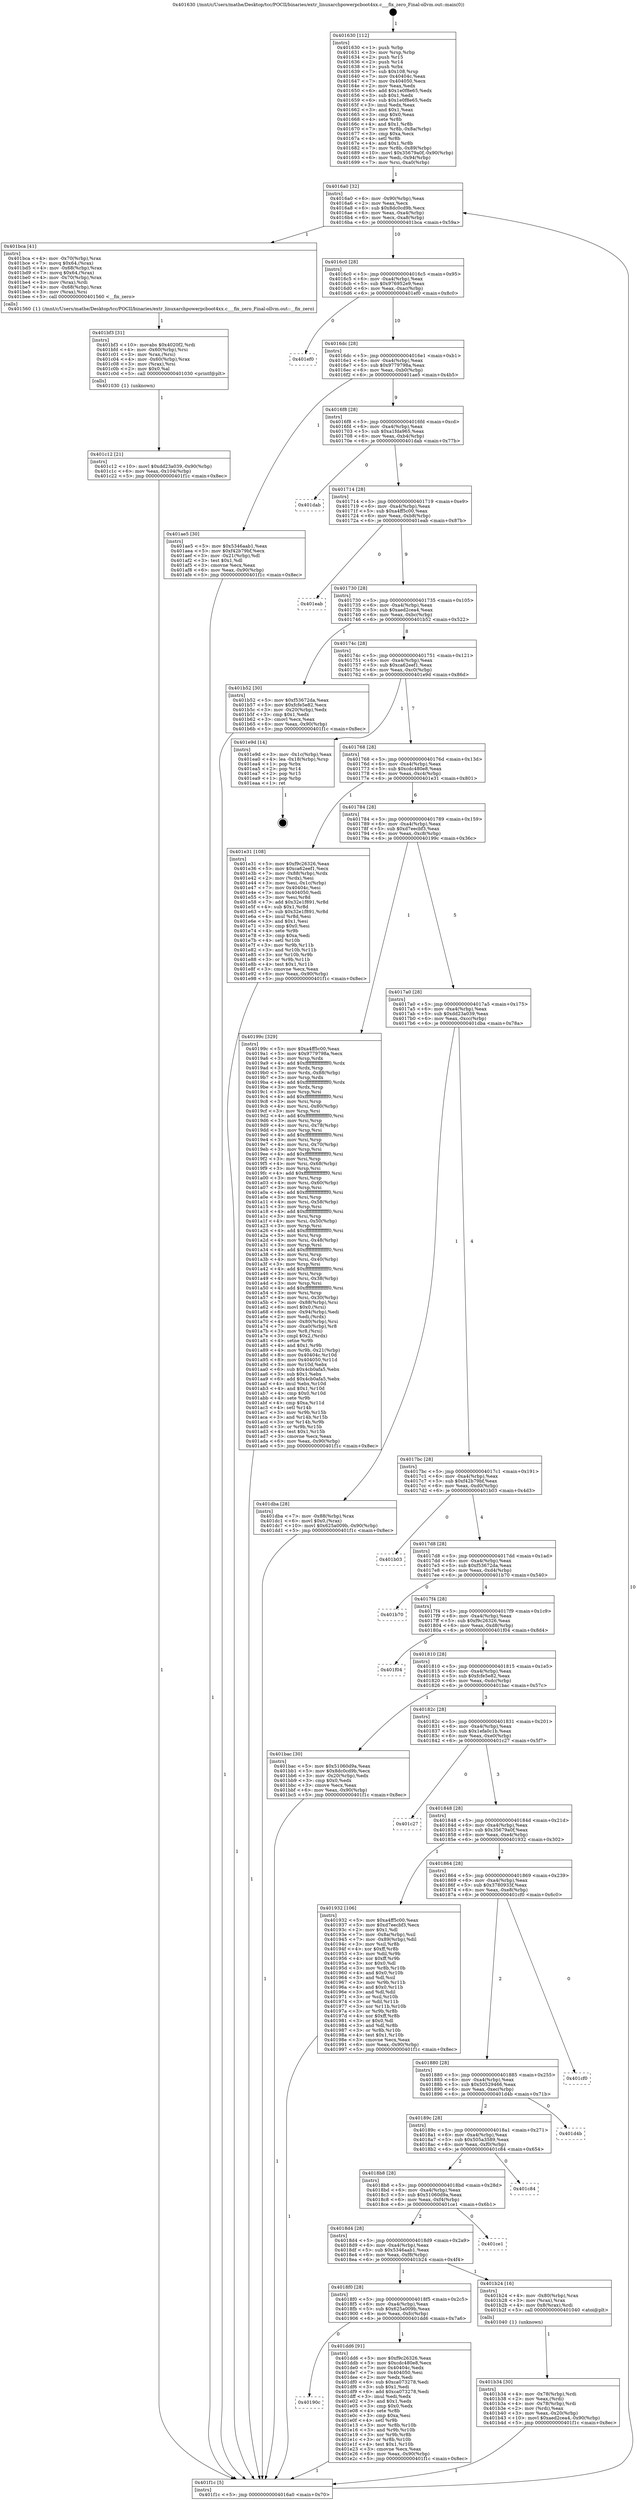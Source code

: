 digraph "0x401630" {
  label = "0x401630 (/mnt/c/Users/mathe/Desktop/tcc/POCII/binaries/extr_linuxarchpowerpcboot4xx.c___fix_zero_Final-ollvm.out::main(0))"
  labelloc = "t"
  node[shape=record]

  Entry [label="",width=0.3,height=0.3,shape=circle,fillcolor=black,style=filled]
  "0x4016a0" [label="{
     0x4016a0 [32]\l
     | [instrs]\l
     &nbsp;&nbsp;0x4016a0 \<+6\>: mov -0x90(%rbp),%eax\l
     &nbsp;&nbsp;0x4016a6 \<+2\>: mov %eax,%ecx\l
     &nbsp;&nbsp;0x4016a8 \<+6\>: sub $0x8dc0cd9b,%ecx\l
     &nbsp;&nbsp;0x4016ae \<+6\>: mov %eax,-0xa4(%rbp)\l
     &nbsp;&nbsp;0x4016b4 \<+6\>: mov %ecx,-0xa8(%rbp)\l
     &nbsp;&nbsp;0x4016ba \<+6\>: je 0000000000401bca \<main+0x59a\>\l
  }"]
  "0x401bca" [label="{
     0x401bca [41]\l
     | [instrs]\l
     &nbsp;&nbsp;0x401bca \<+4\>: mov -0x70(%rbp),%rax\l
     &nbsp;&nbsp;0x401bce \<+7\>: movq $0x64,(%rax)\l
     &nbsp;&nbsp;0x401bd5 \<+4\>: mov -0x68(%rbp),%rax\l
     &nbsp;&nbsp;0x401bd9 \<+7\>: movq $0x64,(%rax)\l
     &nbsp;&nbsp;0x401be0 \<+4\>: mov -0x70(%rbp),%rax\l
     &nbsp;&nbsp;0x401be4 \<+3\>: mov (%rax),%rdi\l
     &nbsp;&nbsp;0x401be7 \<+4\>: mov -0x68(%rbp),%rax\l
     &nbsp;&nbsp;0x401beb \<+3\>: mov (%rax),%rsi\l
     &nbsp;&nbsp;0x401bee \<+5\>: call 0000000000401560 \<__fix_zero\>\l
     | [calls]\l
     &nbsp;&nbsp;0x401560 \{1\} (/mnt/c/Users/mathe/Desktop/tcc/POCII/binaries/extr_linuxarchpowerpcboot4xx.c___fix_zero_Final-ollvm.out::__fix_zero)\l
  }"]
  "0x4016c0" [label="{
     0x4016c0 [28]\l
     | [instrs]\l
     &nbsp;&nbsp;0x4016c0 \<+5\>: jmp 00000000004016c5 \<main+0x95\>\l
     &nbsp;&nbsp;0x4016c5 \<+6\>: mov -0xa4(%rbp),%eax\l
     &nbsp;&nbsp;0x4016cb \<+5\>: sub $0x976952e9,%eax\l
     &nbsp;&nbsp;0x4016d0 \<+6\>: mov %eax,-0xac(%rbp)\l
     &nbsp;&nbsp;0x4016d6 \<+6\>: je 0000000000401ef0 \<main+0x8c0\>\l
  }"]
  Exit [label="",width=0.3,height=0.3,shape=circle,fillcolor=black,style=filled,peripheries=2]
  "0x401ef0" [label="{
     0x401ef0\l
  }", style=dashed]
  "0x4016dc" [label="{
     0x4016dc [28]\l
     | [instrs]\l
     &nbsp;&nbsp;0x4016dc \<+5\>: jmp 00000000004016e1 \<main+0xb1\>\l
     &nbsp;&nbsp;0x4016e1 \<+6\>: mov -0xa4(%rbp),%eax\l
     &nbsp;&nbsp;0x4016e7 \<+5\>: sub $0x9779798a,%eax\l
     &nbsp;&nbsp;0x4016ec \<+6\>: mov %eax,-0xb0(%rbp)\l
     &nbsp;&nbsp;0x4016f2 \<+6\>: je 0000000000401ae5 \<main+0x4b5\>\l
  }"]
  "0x40190c" [label="{
     0x40190c\l
  }", style=dashed]
  "0x401ae5" [label="{
     0x401ae5 [30]\l
     | [instrs]\l
     &nbsp;&nbsp;0x401ae5 \<+5\>: mov $0x5346aab1,%eax\l
     &nbsp;&nbsp;0x401aea \<+5\>: mov $0xf42b79bf,%ecx\l
     &nbsp;&nbsp;0x401aef \<+3\>: mov -0x21(%rbp),%dl\l
     &nbsp;&nbsp;0x401af2 \<+3\>: test $0x1,%dl\l
     &nbsp;&nbsp;0x401af5 \<+3\>: cmovne %ecx,%eax\l
     &nbsp;&nbsp;0x401af8 \<+6\>: mov %eax,-0x90(%rbp)\l
     &nbsp;&nbsp;0x401afe \<+5\>: jmp 0000000000401f1c \<main+0x8ec\>\l
  }"]
  "0x4016f8" [label="{
     0x4016f8 [28]\l
     | [instrs]\l
     &nbsp;&nbsp;0x4016f8 \<+5\>: jmp 00000000004016fd \<main+0xcd\>\l
     &nbsp;&nbsp;0x4016fd \<+6\>: mov -0xa4(%rbp),%eax\l
     &nbsp;&nbsp;0x401703 \<+5\>: sub $0xa1fda965,%eax\l
     &nbsp;&nbsp;0x401708 \<+6\>: mov %eax,-0xb4(%rbp)\l
     &nbsp;&nbsp;0x40170e \<+6\>: je 0000000000401dab \<main+0x77b\>\l
  }"]
  "0x401dd6" [label="{
     0x401dd6 [91]\l
     | [instrs]\l
     &nbsp;&nbsp;0x401dd6 \<+5\>: mov $0xf9c26326,%eax\l
     &nbsp;&nbsp;0x401ddb \<+5\>: mov $0xcdc480e8,%ecx\l
     &nbsp;&nbsp;0x401de0 \<+7\>: mov 0x40404c,%edx\l
     &nbsp;&nbsp;0x401de7 \<+7\>: mov 0x404050,%esi\l
     &nbsp;&nbsp;0x401dee \<+2\>: mov %edx,%edi\l
     &nbsp;&nbsp;0x401df0 \<+6\>: sub $0xca073278,%edi\l
     &nbsp;&nbsp;0x401df6 \<+3\>: sub $0x1,%edi\l
     &nbsp;&nbsp;0x401df9 \<+6\>: add $0xca073278,%edi\l
     &nbsp;&nbsp;0x401dff \<+3\>: imul %edi,%edx\l
     &nbsp;&nbsp;0x401e02 \<+3\>: and $0x1,%edx\l
     &nbsp;&nbsp;0x401e05 \<+3\>: cmp $0x0,%edx\l
     &nbsp;&nbsp;0x401e08 \<+4\>: sete %r8b\l
     &nbsp;&nbsp;0x401e0c \<+3\>: cmp $0xa,%esi\l
     &nbsp;&nbsp;0x401e0f \<+4\>: setl %r9b\l
     &nbsp;&nbsp;0x401e13 \<+3\>: mov %r8b,%r10b\l
     &nbsp;&nbsp;0x401e16 \<+3\>: and %r9b,%r10b\l
     &nbsp;&nbsp;0x401e19 \<+3\>: xor %r9b,%r8b\l
     &nbsp;&nbsp;0x401e1c \<+3\>: or %r8b,%r10b\l
     &nbsp;&nbsp;0x401e1f \<+4\>: test $0x1,%r10b\l
     &nbsp;&nbsp;0x401e23 \<+3\>: cmovne %ecx,%eax\l
     &nbsp;&nbsp;0x401e26 \<+6\>: mov %eax,-0x90(%rbp)\l
     &nbsp;&nbsp;0x401e2c \<+5\>: jmp 0000000000401f1c \<main+0x8ec\>\l
  }"]
  "0x401dab" [label="{
     0x401dab\l
  }", style=dashed]
  "0x401714" [label="{
     0x401714 [28]\l
     | [instrs]\l
     &nbsp;&nbsp;0x401714 \<+5\>: jmp 0000000000401719 \<main+0xe9\>\l
     &nbsp;&nbsp;0x401719 \<+6\>: mov -0xa4(%rbp),%eax\l
     &nbsp;&nbsp;0x40171f \<+5\>: sub $0xa4ff5c00,%eax\l
     &nbsp;&nbsp;0x401724 \<+6\>: mov %eax,-0xb8(%rbp)\l
     &nbsp;&nbsp;0x40172a \<+6\>: je 0000000000401eab \<main+0x87b\>\l
  }"]
  "0x401c12" [label="{
     0x401c12 [21]\l
     | [instrs]\l
     &nbsp;&nbsp;0x401c12 \<+10\>: movl $0xdd23a039,-0x90(%rbp)\l
     &nbsp;&nbsp;0x401c1c \<+6\>: mov %eax,-0x104(%rbp)\l
     &nbsp;&nbsp;0x401c22 \<+5\>: jmp 0000000000401f1c \<main+0x8ec\>\l
  }"]
  "0x401eab" [label="{
     0x401eab\l
  }", style=dashed]
  "0x401730" [label="{
     0x401730 [28]\l
     | [instrs]\l
     &nbsp;&nbsp;0x401730 \<+5\>: jmp 0000000000401735 \<main+0x105\>\l
     &nbsp;&nbsp;0x401735 \<+6\>: mov -0xa4(%rbp),%eax\l
     &nbsp;&nbsp;0x40173b \<+5\>: sub $0xaed2cea4,%eax\l
     &nbsp;&nbsp;0x401740 \<+6\>: mov %eax,-0xbc(%rbp)\l
     &nbsp;&nbsp;0x401746 \<+6\>: je 0000000000401b52 \<main+0x522\>\l
  }"]
  "0x401bf3" [label="{
     0x401bf3 [31]\l
     | [instrs]\l
     &nbsp;&nbsp;0x401bf3 \<+10\>: movabs $0x4020f2,%rdi\l
     &nbsp;&nbsp;0x401bfd \<+4\>: mov -0x60(%rbp),%rsi\l
     &nbsp;&nbsp;0x401c01 \<+3\>: mov %rax,(%rsi)\l
     &nbsp;&nbsp;0x401c04 \<+4\>: mov -0x60(%rbp),%rax\l
     &nbsp;&nbsp;0x401c08 \<+3\>: mov (%rax),%rsi\l
     &nbsp;&nbsp;0x401c0b \<+2\>: mov $0x0,%al\l
     &nbsp;&nbsp;0x401c0d \<+5\>: call 0000000000401030 \<printf@plt\>\l
     | [calls]\l
     &nbsp;&nbsp;0x401030 \{1\} (unknown)\l
  }"]
  "0x401b52" [label="{
     0x401b52 [30]\l
     | [instrs]\l
     &nbsp;&nbsp;0x401b52 \<+5\>: mov $0xf53672da,%eax\l
     &nbsp;&nbsp;0x401b57 \<+5\>: mov $0xfcfe5e82,%ecx\l
     &nbsp;&nbsp;0x401b5c \<+3\>: mov -0x20(%rbp),%edx\l
     &nbsp;&nbsp;0x401b5f \<+3\>: cmp $0x1,%edx\l
     &nbsp;&nbsp;0x401b62 \<+3\>: cmovl %ecx,%eax\l
     &nbsp;&nbsp;0x401b65 \<+6\>: mov %eax,-0x90(%rbp)\l
     &nbsp;&nbsp;0x401b6b \<+5\>: jmp 0000000000401f1c \<main+0x8ec\>\l
  }"]
  "0x40174c" [label="{
     0x40174c [28]\l
     | [instrs]\l
     &nbsp;&nbsp;0x40174c \<+5\>: jmp 0000000000401751 \<main+0x121\>\l
     &nbsp;&nbsp;0x401751 \<+6\>: mov -0xa4(%rbp),%eax\l
     &nbsp;&nbsp;0x401757 \<+5\>: sub $0xca62eef1,%eax\l
     &nbsp;&nbsp;0x40175c \<+6\>: mov %eax,-0xc0(%rbp)\l
     &nbsp;&nbsp;0x401762 \<+6\>: je 0000000000401e9d \<main+0x86d\>\l
  }"]
  "0x401b34" [label="{
     0x401b34 [30]\l
     | [instrs]\l
     &nbsp;&nbsp;0x401b34 \<+4\>: mov -0x78(%rbp),%rdi\l
     &nbsp;&nbsp;0x401b38 \<+2\>: mov %eax,(%rdi)\l
     &nbsp;&nbsp;0x401b3a \<+4\>: mov -0x78(%rbp),%rdi\l
     &nbsp;&nbsp;0x401b3e \<+2\>: mov (%rdi),%eax\l
     &nbsp;&nbsp;0x401b40 \<+3\>: mov %eax,-0x20(%rbp)\l
     &nbsp;&nbsp;0x401b43 \<+10\>: movl $0xaed2cea4,-0x90(%rbp)\l
     &nbsp;&nbsp;0x401b4d \<+5\>: jmp 0000000000401f1c \<main+0x8ec\>\l
  }"]
  "0x401e9d" [label="{
     0x401e9d [14]\l
     | [instrs]\l
     &nbsp;&nbsp;0x401e9d \<+3\>: mov -0x1c(%rbp),%eax\l
     &nbsp;&nbsp;0x401ea0 \<+4\>: lea -0x18(%rbp),%rsp\l
     &nbsp;&nbsp;0x401ea4 \<+1\>: pop %rbx\l
     &nbsp;&nbsp;0x401ea5 \<+2\>: pop %r14\l
     &nbsp;&nbsp;0x401ea7 \<+2\>: pop %r15\l
     &nbsp;&nbsp;0x401ea9 \<+1\>: pop %rbp\l
     &nbsp;&nbsp;0x401eaa \<+1\>: ret\l
  }"]
  "0x401768" [label="{
     0x401768 [28]\l
     | [instrs]\l
     &nbsp;&nbsp;0x401768 \<+5\>: jmp 000000000040176d \<main+0x13d\>\l
     &nbsp;&nbsp;0x40176d \<+6\>: mov -0xa4(%rbp),%eax\l
     &nbsp;&nbsp;0x401773 \<+5\>: sub $0xcdc480e8,%eax\l
     &nbsp;&nbsp;0x401778 \<+6\>: mov %eax,-0xc4(%rbp)\l
     &nbsp;&nbsp;0x40177e \<+6\>: je 0000000000401e31 \<main+0x801\>\l
  }"]
  "0x4018f0" [label="{
     0x4018f0 [28]\l
     | [instrs]\l
     &nbsp;&nbsp;0x4018f0 \<+5\>: jmp 00000000004018f5 \<main+0x2c5\>\l
     &nbsp;&nbsp;0x4018f5 \<+6\>: mov -0xa4(%rbp),%eax\l
     &nbsp;&nbsp;0x4018fb \<+5\>: sub $0x625a009b,%eax\l
     &nbsp;&nbsp;0x401900 \<+6\>: mov %eax,-0xfc(%rbp)\l
     &nbsp;&nbsp;0x401906 \<+6\>: je 0000000000401dd6 \<main+0x7a6\>\l
  }"]
  "0x401e31" [label="{
     0x401e31 [108]\l
     | [instrs]\l
     &nbsp;&nbsp;0x401e31 \<+5\>: mov $0xf9c26326,%eax\l
     &nbsp;&nbsp;0x401e36 \<+5\>: mov $0xca62eef1,%ecx\l
     &nbsp;&nbsp;0x401e3b \<+7\>: mov -0x88(%rbp),%rdx\l
     &nbsp;&nbsp;0x401e42 \<+2\>: mov (%rdx),%esi\l
     &nbsp;&nbsp;0x401e44 \<+3\>: mov %esi,-0x1c(%rbp)\l
     &nbsp;&nbsp;0x401e47 \<+7\>: mov 0x40404c,%esi\l
     &nbsp;&nbsp;0x401e4e \<+7\>: mov 0x404050,%edi\l
     &nbsp;&nbsp;0x401e55 \<+3\>: mov %esi,%r8d\l
     &nbsp;&nbsp;0x401e58 \<+7\>: add $0x32e1f891,%r8d\l
     &nbsp;&nbsp;0x401e5f \<+4\>: sub $0x1,%r8d\l
     &nbsp;&nbsp;0x401e63 \<+7\>: sub $0x32e1f891,%r8d\l
     &nbsp;&nbsp;0x401e6a \<+4\>: imul %r8d,%esi\l
     &nbsp;&nbsp;0x401e6e \<+3\>: and $0x1,%esi\l
     &nbsp;&nbsp;0x401e71 \<+3\>: cmp $0x0,%esi\l
     &nbsp;&nbsp;0x401e74 \<+4\>: sete %r9b\l
     &nbsp;&nbsp;0x401e78 \<+3\>: cmp $0xa,%edi\l
     &nbsp;&nbsp;0x401e7b \<+4\>: setl %r10b\l
     &nbsp;&nbsp;0x401e7f \<+3\>: mov %r9b,%r11b\l
     &nbsp;&nbsp;0x401e82 \<+3\>: and %r10b,%r11b\l
     &nbsp;&nbsp;0x401e85 \<+3\>: xor %r10b,%r9b\l
     &nbsp;&nbsp;0x401e88 \<+3\>: or %r9b,%r11b\l
     &nbsp;&nbsp;0x401e8b \<+4\>: test $0x1,%r11b\l
     &nbsp;&nbsp;0x401e8f \<+3\>: cmovne %ecx,%eax\l
     &nbsp;&nbsp;0x401e92 \<+6\>: mov %eax,-0x90(%rbp)\l
     &nbsp;&nbsp;0x401e98 \<+5\>: jmp 0000000000401f1c \<main+0x8ec\>\l
  }"]
  "0x401784" [label="{
     0x401784 [28]\l
     | [instrs]\l
     &nbsp;&nbsp;0x401784 \<+5\>: jmp 0000000000401789 \<main+0x159\>\l
     &nbsp;&nbsp;0x401789 \<+6\>: mov -0xa4(%rbp),%eax\l
     &nbsp;&nbsp;0x40178f \<+5\>: sub $0xd7eecbf3,%eax\l
     &nbsp;&nbsp;0x401794 \<+6\>: mov %eax,-0xc8(%rbp)\l
     &nbsp;&nbsp;0x40179a \<+6\>: je 000000000040199c \<main+0x36c\>\l
  }"]
  "0x401b24" [label="{
     0x401b24 [16]\l
     | [instrs]\l
     &nbsp;&nbsp;0x401b24 \<+4\>: mov -0x80(%rbp),%rax\l
     &nbsp;&nbsp;0x401b28 \<+3\>: mov (%rax),%rax\l
     &nbsp;&nbsp;0x401b2b \<+4\>: mov 0x8(%rax),%rdi\l
     &nbsp;&nbsp;0x401b2f \<+5\>: call 0000000000401040 \<atoi@plt\>\l
     | [calls]\l
     &nbsp;&nbsp;0x401040 \{1\} (unknown)\l
  }"]
  "0x40199c" [label="{
     0x40199c [329]\l
     | [instrs]\l
     &nbsp;&nbsp;0x40199c \<+5\>: mov $0xa4ff5c00,%eax\l
     &nbsp;&nbsp;0x4019a1 \<+5\>: mov $0x9779798a,%ecx\l
     &nbsp;&nbsp;0x4019a6 \<+3\>: mov %rsp,%rdx\l
     &nbsp;&nbsp;0x4019a9 \<+4\>: add $0xfffffffffffffff0,%rdx\l
     &nbsp;&nbsp;0x4019ad \<+3\>: mov %rdx,%rsp\l
     &nbsp;&nbsp;0x4019b0 \<+7\>: mov %rdx,-0x88(%rbp)\l
     &nbsp;&nbsp;0x4019b7 \<+3\>: mov %rsp,%rdx\l
     &nbsp;&nbsp;0x4019ba \<+4\>: add $0xfffffffffffffff0,%rdx\l
     &nbsp;&nbsp;0x4019be \<+3\>: mov %rdx,%rsp\l
     &nbsp;&nbsp;0x4019c1 \<+3\>: mov %rsp,%rsi\l
     &nbsp;&nbsp;0x4019c4 \<+4\>: add $0xfffffffffffffff0,%rsi\l
     &nbsp;&nbsp;0x4019c8 \<+3\>: mov %rsi,%rsp\l
     &nbsp;&nbsp;0x4019cb \<+4\>: mov %rsi,-0x80(%rbp)\l
     &nbsp;&nbsp;0x4019cf \<+3\>: mov %rsp,%rsi\l
     &nbsp;&nbsp;0x4019d2 \<+4\>: add $0xfffffffffffffff0,%rsi\l
     &nbsp;&nbsp;0x4019d6 \<+3\>: mov %rsi,%rsp\l
     &nbsp;&nbsp;0x4019d9 \<+4\>: mov %rsi,-0x78(%rbp)\l
     &nbsp;&nbsp;0x4019dd \<+3\>: mov %rsp,%rsi\l
     &nbsp;&nbsp;0x4019e0 \<+4\>: add $0xfffffffffffffff0,%rsi\l
     &nbsp;&nbsp;0x4019e4 \<+3\>: mov %rsi,%rsp\l
     &nbsp;&nbsp;0x4019e7 \<+4\>: mov %rsi,-0x70(%rbp)\l
     &nbsp;&nbsp;0x4019eb \<+3\>: mov %rsp,%rsi\l
     &nbsp;&nbsp;0x4019ee \<+4\>: add $0xfffffffffffffff0,%rsi\l
     &nbsp;&nbsp;0x4019f2 \<+3\>: mov %rsi,%rsp\l
     &nbsp;&nbsp;0x4019f5 \<+4\>: mov %rsi,-0x68(%rbp)\l
     &nbsp;&nbsp;0x4019f9 \<+3\>: mov %rsp,%rsi\l
     &nbsp;&nbsp;0x4019fc \<+4\>: add $0xfffffffffffffff0,%rsi\l
     &nbsp;&nbsp;0x401a00 \<+3\>: mov %rsi,%rsp\l
     &nbsp;&nbsp;0x401a03 \<+4\>: mov %rsi,-0x60(%rbp)\l
     &nbsp;&nbsp;0x401a07 \<+3\>: mov %rsp,%rsi\l
     &nbsp;&nbsp;0x401a0a \<+4\>: add $0xfffffffffffffff0,%rsi\l
     &nbsp;&nbsp;0x401a0e \<+3\>: mov %rsi,%rsp\l
     &nbsp;&nbsp;0x401a11 \<+4\>: mov %rsi,-0x58(%rbp)\l
     &nbsp;&nbsp;0x401a15 \<+3\>: mov %rsp,%rsi\l
     &nbsp;&nbsp;0x401a18 \<+4\>: add $0xfffffffffffffff0,%rsi\l
     &nbsp;&nbsp;0x401a1c \<+3\>: mov %rsi,%rsp\l
     &nbsp;&nbsp;0x401a1f \<+4\>: mov %rsi,-0x50(%rbp)\l
     &nbsp;&nbsp;0x401a23 \<+3\>: mov %rsp,%rsi\l
     &nbsp;&nbsp;0x401a26 \<+4\>: add $0xfffffffffffffff0,%rsi\l
     &nbsp;&nbsp;0x401a2a \<+3\>: mov %rsi,%rsp\l
     &nbsp;&nbsp;0x401a2d \<+4\>: mov %rsi,-0x48(%rbp)\l
     &nbsp;&nbsp;0x401a31 \<+3\>: mov %rsp,%rsi\l
     &nbsp;&nbsp;0x401a34 \<+4\>: add $0xfffffffffffffff0,%rsi\l
     &nbsp;&nbsp;0x401a38 \<+3\>: mov %rsi,%rsp\l
     &nbsp;&nbsp;0x401a3b \<+4\>: mov %rsi,-0x40(%rbp)\l
     &nbsp;&nbsp;0x401a3f \<+3\>: mov %rsp,%rsi\l
     &nbsp;&nbsp;0x401a42 \<+4\>: add $0xfffffffffffffff0,%rsi\l
     &nbsp;&nbsp;0x401a46 \<+3\>: mov %rsi,%rsp\l
     &nbsp;&nbsp;0x401a49 \<+4\>: mov %rsi,-0x38(%rbp)\l
     &nbsp;&nbsp;0x401a4d \<+3\>: mov %rsp,%rsi\l
     &nbsp;&nbsp;0x401a50 \<+4\>: add $0xfffffffffffffff0,%rsi\l
     &nbsp;&nbsp;0x401a54 \<+3\>: mov %rsi,%rsp\l
     &nbsp;&nbsp;0x401a57 \<+4\>: mov %rsi,-0x30(%rbp)\l
     &nbsp;&nbsp;0x401a5b \<+7\>: mov -0x88(%rbp),%rsi\l
     &nbsp;&nbsp;0x401a62 \<+6\>: movl $0x0,(%rsi)\l
     &nbsp;&nbsp;0x401a68 \<+6\>: mov -0x94(%rbp),%edi\l
     &nbsp;&nbsp;0x401a6e \<+2\>: mov %edi,(%rdx)\l
     &nbsp;&nbsp;0x401a70 \<+4\>: mov -0x80(%rbp),%rsi\l
     &nbsp;&nbsp;0x401a74 \<+7\>: mov -0xa0(%rbp),%r8\l
     &nbsp;&nbsp;0x401a7b \<+3\>: mov %r8,(%rsi)\l
     &nbsp;&nbsp;0x401a7e \<+3\>: cmpl $0x2,(%rdx)\l
     &nbsp;&nbsp;0x401a81 \<+4\>: setne %r9b\l
     &nbsp;&nbsp;0x401a85 \<+4\>: and $0x1,%r9b\l
     &nbsp;&nbsp;0x401a89 \<+4\>: mov %r9b,-0x21(%rbp)\l
     &nbsp;&nbsp;0x401a8d \<+8\>: mov 0x40404c,%r10d\l
     &nbsp;&nbsp;0x401a95 \<+8\>: mov 0x404050,%r11d\l
     &nbsp;&nbsp;0x401a9d \<+3\>: mov %r10d,%ebx\l
     &nbsp;&nbsp;0x401aa0 \<+6\>: sub $0x4cb0afa5,%ebx\l
     &nbsp;&nbsp;0x401aa6 \<+3\>: sub $0x1,%ebx\l
     &nbsp;&nbsp;0x401aa9 \<+6\>: add $0x4cb0afa5,%ebx\l
     &nbsp;&nbsp;0x401aaf \<+4\>: imul %ebx,%r10d\l
     &nbsp;&nbsp;0x401ab3 \<+4\>: and $0x1,%r10d\l
     &nbsp;&nbsp;0x401ab7 \<+4\>: cmp $0x0,%r10d\l
     &nbsp;&nbsp;0x401abb \<+4\>: sete %r9b\l
     &nbsp;&nbsp;0x401abf \<+4\>: cmp $0xa,%r11d\l
     &nbsp;&nbsp;0x401ac3 \<+4\>: setl %r14b\l
     &nbsp;&nbsp;0x401ac7 \<+3\>: mov %r9b,%r15b\l
     &nbsp;&nbsp;0x401aca \<+3\>: and %r14b,%r15b\l
     &nbsp;&nbsp;0x401acd \<+3\>: xor %r14b,%r9b\l
     &nbsp;&nbsp;0x401ad0 \<+3\>: or %r9b,%r15b\l
     &nbsp;&nbsp;0x401ad3 \<+4\>: test $0x1,%r15b\l
     &nbsp;&nbsp;0x401ad7 \<+3\>: cmovne %ecx,%eax\l
     &nbsp;&nbsp;0x401ada \<+6\>: mov %eax,-0x90(%rbp)\l
     &nbsp;&nbsp;0x401ae0 \<+5\>: jmp 0000000000401f1c \<main+0x8ec\>\l
  }"]
  "0x4017a0" [label="{
     0x4017a0 [28]\l
     | [instrs]\l
     &nbsp;&nbsp;0x4017a0 \<+5\>: jmp 00000000004017a5 \<main+0x175\>\l
     &nbsp;&nbsp;0x4017a5 \<+6\>: mov -0xa4(%rbp),%eax\l
     &nbsp;&nbsp;0x4017ab \<+5\>: sub $0xdd23a039,%eax\l
     &nbsp;&nbsp;0x4017b0 \<+6\>: mov %eax,-0xcc(%rbp)\l
     &nbsp;&nbsp;0x4017b6 \<+6\>: je 0000000000401dba \<main+0x78a\>\l
  }"]
  "0x4018d4" [label="{
     0x4018d4 [28]\l
     | [instrs]\l
     &nbsp;&nbsp;0x4018d4 \<+5\>: jmp 00000000004018d9 \<main+0x2a9\>\l
     &nbsp;&nbsp;0x4018d9 \<+6\>: mov -0xa4(%rbp),%eax\l
     &nbsp;&nbsp;0x4018df \<+5\>: sub $0x5346aab1,%eax\l
     &nbsp;&nbsp;0x4018e4 \<+6\>: mov %eax,-0xf8(%rbp)\l
     &nbsp;&nbsp;0x4018ea \<+6\>: je 0000000000401b24 \<main+0x4f4\>\l
  }"]
  "0x401dba" [label="{
     0x401dba [28]\l
     | [instrs]\l
     &nbsp;&nbsp;0x401dba \<+7\>: mov -0x88(%rbp),%rax\l
     &nbsp;&nbsp;0x401dc1 \<+6\>: movl $0x0,(%rax)\l
     &nbsp;&nbsp;0x401dc7 \<+10\>: movl $0x625a009b,-0x90(%rbp)\l
     &nbsp;&nbsp;0x401dd1 \<+5\>: jmp 0000000000401f1c \<main+0x8ec\>\l
  }"]
  "0x4017bc" [label="{
     0x4017bc [28]\l
     | [instrs]\l
     &nbsp;&nbsp;0x4017bc \<+5\>: jmp 00000000004017c1 \<main+0x191\>\l
     &nbsp;&nbsp;0x4017c1 \<+6\>: mov -0xa4(%rbp),%eax\l
     &nbsp;&nbsp;0x4017c7 \<+5\>: sub $0xf42b79bf,%eax\l
     &nbsp;&nbsp;0x4017cc \<+6\>: mov %eax,-0xd0(%rbp)\l
     &nbsp;&nbsp;0x4017d2 \<+6\>: je 0000000000401b03 \<main+0x4d3\>\l
  }"]
  "0x401ce1" [label="{
     0x401ce1\l
  }", style=dashed]
  "0x401b03" [label="{
     0x401b03\l
  }", style=dashed]
  "0x4017d8" [label="{
     0x4017d8 [28]\l
     | [instrs]\l
     &nbsp;&nbsp;0x4017d8 \<+5\>: jmp 00000000004017dd \<main+0x1ad\>\l
     &nbsp;&nbsp;0x4017dd \<+6\>: mov -0xa4(%rbp),%eax\l
     &nbsp;&nbsp;0x4017e3 \<+5\>: sub $0xf53672da,%eax\l
     &nbsp;&nbsp;0x4017e8 \<+6\>: mov %eax,-0xd4(%rbp)\l
     &nbsp;&nbsp;0x4017ee \<+6\>: je 0000000000401b70 \<main+0x540\>\l
  }"]
  "0x4018b8" [label="{
     0x4018b8 [28]\l
     | [instrs]\l
     &nbsp;&nbsp;0x4018b8 \<+5\>: jmp 00000000004018bd \<main+0x28d\>\l
     &nbsp;&nbsp;0x4018bd \<+6\>: mov -0xa4(%rbp),%eax\l
     &nbsp;&nbsp;0x4018c3 \<+5\>: sub $0x51060d9a,%eax\l
     &nbsp;&nbsp;0x4018c8 \<+6\>: mov %eax,-0xf4(%rbp)\l
     &nbsp;&nbsp;0x4018ce \<+6\>: je 0000000000401ce1 \<main+0x6b1\>\l
  }"]
  "0x401b70" [label="{
     0x401b70\l
  }", style=dashed]
  "0x4017f4" [label="{
     0x4017f4 [28]\l
     | [instrs]\l
     &nbsp;&nbsp;0x4017f4 \<+5\>: jmp 00000000004017f9 \<main+0x1c9\>\l
     &nbsp;&nbsp;0x4017f9 \<+6\>: mov -0xa4(%rbp),%eax\l
     &nbsp;&nbsp;0x4017ff \<+5\>: sub $0xf9c26326,%eax\l
     &nbsp;&nbsp;0x401804 \<+6\>: mov %eax,-0xd8(%rbp)\l
     &nbsp;&nbsp;0x40180a \<+6\>: je 0000000000401f04 \<main+0x8d4\>\l
  }"]
  "0x401c84" [label="{
     0x401c84\l
  }", style=dashed]
  "0x401f04" [label="{
     0x401f04\l
  }", style=dashed]
  "0x401810" [label="{
     0x401810 [28]\l
     | [instrs]\l
     &nbsp;&nbsp;0x401810 \<+5\>: jmp 0000000000401815 \<main+0x1e5\>\l
     &nbsp;&nbsp;0x401815 \<+6\>: mov -0xa4(%rbp),%eax\l
     &nbsp;&nbsp;0x40181b \<+5\>: sub $0xfcfe5e82,%eax\l
     &nbsp;&nbsp;0x401820 \<+6\>: mov %eax,-0xdc(%rbp)\l
     &nbsp;&nbsp;0x401826 \<+6\>: je 0000000000401bac \<main+0x57c\>\l
  }"]
  "0x40189c" [label="{
     0x40189c [28]\l
     | [instrs]\l
     &nbsp;&nbsp;0x40189c \<+5\>: jmp 00000000004018a1 \<main+0x271\>\l
     &nbsp;&nbsp;0x4018a1 \<+6\>: mov -0xa4(%rbp),%eax\l
     &nbsp;&nbsp;0x4018a7 \<+5\>: sub $0x505a3589,%eax\l
     &nbsp;&nbsp;0x4018ac \<+6\>: mov %eax,-0xf0(%rbp)\l
     &nbsp;&nbsp;0x4018b2 \<+6\>: je 0000000000401c84 \<main+0x654\>\l
  }"]
  "0x401bac" [label="{
     0x401bac [30]\l
     | [instrs]\l
     &nbsp;&nbsp;0x401bac \<+5\>: mov $0x51060d9a,%eax\l
     &nbsp;&nbsp;0x401bb1 \<+5\>: mov $0x8dc0cd9b,%ecx\l
     &nbsp;&nbsp;0x401bb6 \<+3\>: mov -0x20(%rbp),%edx\l
     &nbsp;&nbsp;0x401bb9 \<+3\>: cmp $0x0,%edx\l
     &nbsp;&nbsp;0x401bbc \<+3\>: cmove %ecx,%eax\l
     &nbsp;&nbsp;0x401bbf \<+6\>: mov %eax,-0x90(%rbp)\l
     &nbsp;&nbsp;0x401bc5 \<+5\>: jmp 0000000000401f1c \<main+0x8ec\>\l
  }"]
  "0x40182c" [label="{
     0x40182c [28]\l
     | [instrs]\l
     &nbsp;&nbsp;0x40182c \<+5\>: jmp 0000000000401831 \<main+0x201\>\l
     &nbsp;&nbsp;0x401831 \<+6\>: mov -0xa4(%rbp),%eax\l
     &nbsp;&nbsp;0x401837 \<+5\>: sub $0x1efa0c1b,%eax\l
     &nbsp;&nbsp;0x40183c \<+6\>: mov %eax,-0xe0(%rbp)\l
     &nbsp;&nbsp;0x401842 \<+6\>: je 0000000000401c27 \<main+0x5f7\>\l
  }"]
  "0x401d4b" [label="{
     0x401d4b\l
  }", style=dashed]
  "0x401c27" [label="{
     0x401c27\l
  }", style=dashed]
  "0x401848" [label="{
     0x401848 [28]\l
     | [instrs]\l
     &nbsp;&nbsp;0x401848 \<+5\>: jmp 000000000040184d \<main+0x21d\>\l
     &nbsp;&nbsp;0x40184d \<+6\>: mov -0xa4(%rbp),%eax\l
     &nbsp;&nbsp;0x401853 \<+5\>: sub $0x35679a0f,%eax\l
     &nbsp;&nbsp;0x401858 \<+6\>: mov %eax,-0xe4(%rbp)\l
     &nbsp;&nbsp;0x40185e \<+6\>: je 0000000000401932 \<main+0x302\>\l
  }"]
  "0x401880" [label="{
     0x401880 [28]\l
     | [instrs]\l
     &nbsp;&nbsp;0x401880 \<+5\>: jmp 0000000000401885 \<main+0x255\>\l
     &nbsp;&nbsp;0x401885 \<+6\>: mov -0xa4(%rbp),%eax\l
     &nbsp;&nbsp;0x40188b \<+5\>: sub $0x50529466,%eax\l
     &nbsp;&nbsp;0x401890 \<+6\>: mov %eax,-0xec(%rbp)\l
     &nbsp;&nbsp;0x401896 \<+6\>: je 0000000000401d4b \<main+0x71b\>\l
  }"]
  "0x401932" [label="{
     0x401932 [106]\l
     | [instrs]\l
     &nbsp;&nbsp;0x401932 \<+5\>: mov $0xa4ff5c00,%eax\l
     &nbsp;&nbsp;0x401937 \<+5\>: mov $0xd7eecbf3,%ecx\l
     &nbsp;&nbsp;0x40193c \<+2\>: mov $0x1,%dl\l
     &nbsp;&nbsp;0x40193e \<+7\>: mov -0x8a(%rbp),%sil\l
     &nbsp;&nbsp;0x401945 \<+7\>: mov -0x89(%rbp),%dil\l
     &nbsp;&nbsp;0x40194c \<+3\>: mov %sil,%r8b\l
     &nbsp;&nbsp;0x40194f \<+4\>: xor $0xff,%r8b\l
     &nbsp;&nbsp;0x401953 \<+3\>: mov %dil,%r9b\l
     &nbsp;&nbsp;0x401956 \<+4\>: xor $0xff,%r9b\l
     &nbsp;&nbsp;0x40195a \<+3\>: xor $0x0,%dl\l
     &nbsp;&nbsp;0x40195d \<+3\>: mov %r8b,%r10b\l
     &nbsp;&nbsp;0x401960 \<+4\>: and $0x0,%r10b\l
     &nbsp;&nbsp;0x401964 \<+3\>: and %dl,%sil\l
     &nbsp;&nbsp;0x401967 \<+3\>: mov %r9b,%r11b\l
     &nbsp;&nbsp;0x40196a \<+4\>: and $0x0,%r11b\l
     &nbsp;&nbsp;0x40196e \<+3\>: and %dl,%dil\l
     &nbsp;&nbsp;0x401971 \<+3\>: or %sil,%r10b\l
     &nbsp;&nbsp;0x401974 \<+3\>: or %dil,%r11b\l
     &nbsp;&nbsp;0x401977 \<+3\>: xor %r11b,%r10b\l
     &nbsp;&nbsp;0x40197a \<+3\>: or %r9b,%r8b\l
     &nbsp;&nbsp;0x40197d \<+4\>: xor $0xff,%r8b\l
     &nbsp;&nbsp;0x401981 \<+3\>: or $0x0,%dl\l
     &nbsp;&nbsp;0x401984 \<+3\>: and %dl,%r8b\l
     &nbsp;&nbsp;0x401987 \<+3\>: or %r8b,%r10b\l
     &nbsp;&nbsp;0x40198a \<+4\>: test $0x1,%r10b\l
     &nbsp;&nbsp;0x40198e \<+3\>: cmovne %ecx,%eax\l
     &nbsp;&nbsp;0x401991 \<+6\>: mov %eax,-0x90(%rbp)\l
     &nbsp;&nbsp;0x401997 \<+5\>: jmp 0000000000401f1c \<main+0x8ec\>\l
  }"]
  "0x401864" [label="{
     0x401864 [28]\l
     | [instrs]\l
     &nbsp;&nbsp;0x401864 \<+5\>: jmp 0000000000401869 \<main+0x239\>\l
     &nbsp;&nbsp;0x401869 \<+6\>: mov -0xa4(%rbp),%eax\l
     &nbsp;&nbsp;0x40186f \<+5\>: sub $0x3780933f,%eax\l
     &nbsp;&nbsp;0x401874 \<+6\>: mov %eax,-0xe8(%rbp)\l
     &nbsp;&nbsp;0x40187a \<+6\>: je 0000000000401cf0 \<main+0x6c0\>\l
  }"]
  "0x401f1c" [label="{
     0x401f1c [5]\l
     | [instrs]\l
     &nbsp;&nbsp;0x401f1c \<+5\>: jmp 00000000004016a0 \<main+0x70\>\l
  }"]
  "0x401630" [label="{
     0x401630 [112]\l
     | [instrs]\l
     &nbsp;&nbsp;0x401630 \<+1\>: push %rbp\l
     &nbsp;&nbsp;0x401631 \<+3\>: mov %rsp,%rbp\l
     &nbsp;&nbsp;0x401634 \<+2\>: push %r15\l
     &nbsp;&nbsp;0x401636 \<+2\>: push %r14\l
     &nbsp;&nbsp;0x401638 \<+1\>: push %rbx\l
     &nbsp;&nbsp;0x401639 \<+7\>: sub $0x108,%rsp\l
     &nbsp;&nbsp;0x401640 \<+7\>: mov 0x40404c,%eax\l
     &nbsp;&nbsp;0x401647 \<+7\>: mov 0x404050,%ecx\l
     &nbsp;&nbsp;0x40164e \<+2\>: mov %eax,%edx\l
     &nbsp;&nbsp;0x401650 \<+6\>: add $0x1e0f8e65,%edx\l
     &nbsp;&nbsp;0x401656 \<+3\>: sub $0x1,%edx\l
     &nbsp;&nbsp;0x401659 \<+6\>: sub $0x1e0f8e65,%edx\l
     &nbsp;&nbsp;0x40165f \<+3\>: imul %edx,%eax\l
     &nbsp;&nbsp;0x401662 \<+3\>: and $0x1,%eax\l
     &nbsp;&nbsp;0x401665 \<+3\>: cmp $0x0,%eax\l
     &nbsp;&nbsp;0x401668 \<+4\>: sete %r8b\l
     &nbsp;&nbsp;0x40166c \<+4\>: and $0x1,%r8b\l
     &nbsp;&nbsp;0x401670 \<+7\>: mov %r8b,-0x8a(%rbp)\l
     &nbsp;&nbsp;0x401677 \<+3\>: cmp $0xa,%ecx\l
     &nbsp;&nbsp;0x40167a \<+4\>: setl %r8b\l
     &nbsp;&nbsp;0x40167e \<+4\>: and $0x1,%r8b\l
     &nbsp;&nbsp;0x401682 \<+7\>: mov %r8b,-0x89(%rbp)\l
     &nbsp;&nbsp;0x401689 \<+10\>: movl $0x35679a0f,-0x90(%rbp)\l
     &nbsp;&nbsp;0x401693 \<+6\>: mov %edi,-0x94(%rbp)\l
     &nbsp;&nbsp;0x401699 \<+7\>: mov %rsi,-0xa0(%rbp)\l
  }"]
  "0x401cf0" [label="{
     0x401cf0\l
  }", style=dashed]
  Entry -> "0x401630" [label=" 1"]
  "0x4016a0" -> "0x401bca" [label=" 1"]
  "0x4016a0" -> "0x4016c0" [label=" 10"]
  "0x401e9d" -> Exit [label=" 1"]
  "0x4016c0" -> "0x401ef0" [label=" 0"]
  "0x4016c0" -> "0x4016dc" [label=" 10"]
  "0x401e31" -> "0x401f1c" [label=" 1"]
  "0x4016dc" -> "0x401ae5" [label=" 1"]
  "0x4016dc" -> "0x4016f8" [label=" 9"]
  "0x401dd6" -> "0x401f1c" [label=" 1"]
  "0x4016f8" -> "0x401dab" [label=" 0"]
  "0x4016f8" -> "0x401714" [label=" 9"]
  "0x4018f0" -> "0x40190c" [label=" 0"]
  "0x401714" -> "0x401eab" [label=" 0"]
  "0x401714" -> "0x401730" [label=" 9"]
  "0x4018f0" -> "0x401dd6" [label=" 1"]
  "0x401730" -> "0x401b52" [label=" 1"]
  "0x401730" -> "0x40174c" [label=" 8"]
  "0x401dba" -> "0x401f1c" [label=" 1"]
  "0x40174c" -> "0x401e9d" [label=" 1"]
  "0x40174c" -> "0x401768" [label=" 7"]
  "0x401c12" -> "0x401f1c" [label=" 1"]
  "0x401768" -> "0x401e31" [label=" 1"]
  "0x401768" -> "0x401784" [label=" 6"]
  "0x401bf3" -> "0x401c12" [label=" 1"]
  "0x401784" -> "0x40199c" [label=" 1"]
  "0x401784" -> "0x4017a0" [label=" 5"]
  "0x401bca" -> "0x401bf3" [label=" 1"]
  "0x4017a0" -> "0x401dba" [label=" 1"]
  "0x4017a0" -> "0x4017bc" [label=" 4"]
  "0x401b52" -> "0x401f1c" [label=" 1"]
  "0x4017bc" -> "0x401b03" [label=" 0"]
  "0x4017bc" -> "0x4017d8" [label=" 4"]
  "0x401b34" -> "0x401f1c" [label=" 1"]
  "0x4017d8" -> "0x401b70" [label=" 0"]
  "0x4017d8" -> "0x4017f4" [label=" 4"]
  "0x4018d4" -> "0x4018f0" [label=" 1"]
  "0x4017f4" -> "0x401f04" [label=" 0"]
  "0x4017f4" -> "0x401810" [label=" 4"]
  "0x4018d4" -> "0x401b24" [label=" 1"]
  "0x401810" -> "0x401bac" [label=" 1"]
  "0x401810" -> "0x40182c" [label=" 3"]
  "0x4018b8" -> "0x4018d4" [label=" 2"]
  "0x40182c" -> "0x401c27" [label=" 0"]
  "0x40182c" -> "0x401848" [label=" 3"]
  "0x4018b8" -> "0x401ce1" [label=" 0"]
  "0x401848" -> "0x401932" [label=" 1"]
  "0x401848" -> "0x401864" [label=" 2"]
  "0x401932" -> "0x401f1c" [label=" 1"]
  "0x401630" -> "0x4016a0" [label=" 1"]
  "0x401f1c" -> "0x4016a0" [label=" 10"]
  "0x40189c" -> "0x4018b8" [label=" 2"]
  "0x40199c" -> "0x401f1c" [label=" 1"]
  "0x401ae5" -> "0x401f1c" [label=" 1"]
  "0x40189c" -> "0x401c84" [label=" 0"]
  "0x401864" -> "0x401cf0" [label=" 0"]
  "0x401864" -> "0x401880" [label=" 2"]
  "0x401b24" -> "0x401b34" [label=" 1"]
  "0x401880" -> "0x401d4b" [label=" 0"]
  "0x401880" -> "0x40189c" [label=" 2"]
  "0x401bac" -> "0x401f1c" [label=" 1"]
}
